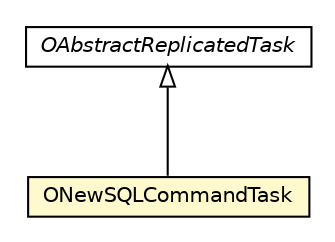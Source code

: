 #!/usr/local/bin/dot
#
# Class diagram 
# Generated by UMLGraph version R5_6-24-gf6e263 (http://www.umlgraph.org/)
#

digraph G {
	edge [fontname="Helvetica",fontsize=10,labelfontname="Helvetica",labelfontsize=10];
	node [fontname="Helvetica",fontsize=10,shape=plaintext];
	nodesep=0.25;
	ranksep=0.5;
	// com.orientechnologies.orient.server.distributed.task.OAbstractReplicatedTask
	c4907016 [label=<<table title="com.orientechnologies.orient.server.distributed.task.OAbstractReplicatedTask" border="0" cellborder="1" cellspacing="0" cellpadding="2" port="p" href="../../task/OAbstractReplicatedTask.html">
		<tr><td><table border="0" cellspacing="0" cellpadding="1">
<tr><td align="center" balign="center"><font face="Helvetica-Oblique"> OAbstractReplicatedTask </font></td></tr>
		</table></td></tr>
		</table>>, URL="../../task/OAbstractReplicatedTask.html", fontname="Helvetica", fontcolor="black", fontsize=10.0];
	// com.orientechnologies.orient.server.distributed.impl.task.ONewSQLCommandTask
	c4907310 [label=<<table title="com.orientechnologies.orient.server.distributed.impl.task.ONewSQLCommandTask" border="0" cellborder="1" cellspacing="0" cellpadding="2" port="p" bgcolor="lemonChiffon" href="./ONewSQLCommandTask.html">
		<tr><td><table border="0" cellspacing="0" cellpadding="1">
<tr><td align="center" balign="center"> ONewSQLCommandTask </td></tr>
		</table></td></tr>
		</table>>, URL="./ONewSQLCommandTask.html", fontname="Helvetica", fontcolor="black", fontsize=10.0];
	//com.orientechnologies.orient.server.distributed.impl.task.ONewSQLCommandTask extends com.orientechnologies.orient.server.distributed.task.OAbstractReplicatedTask
	c4907016:p -> c4907310:p [dir=back,arrowtail=empty];
}

